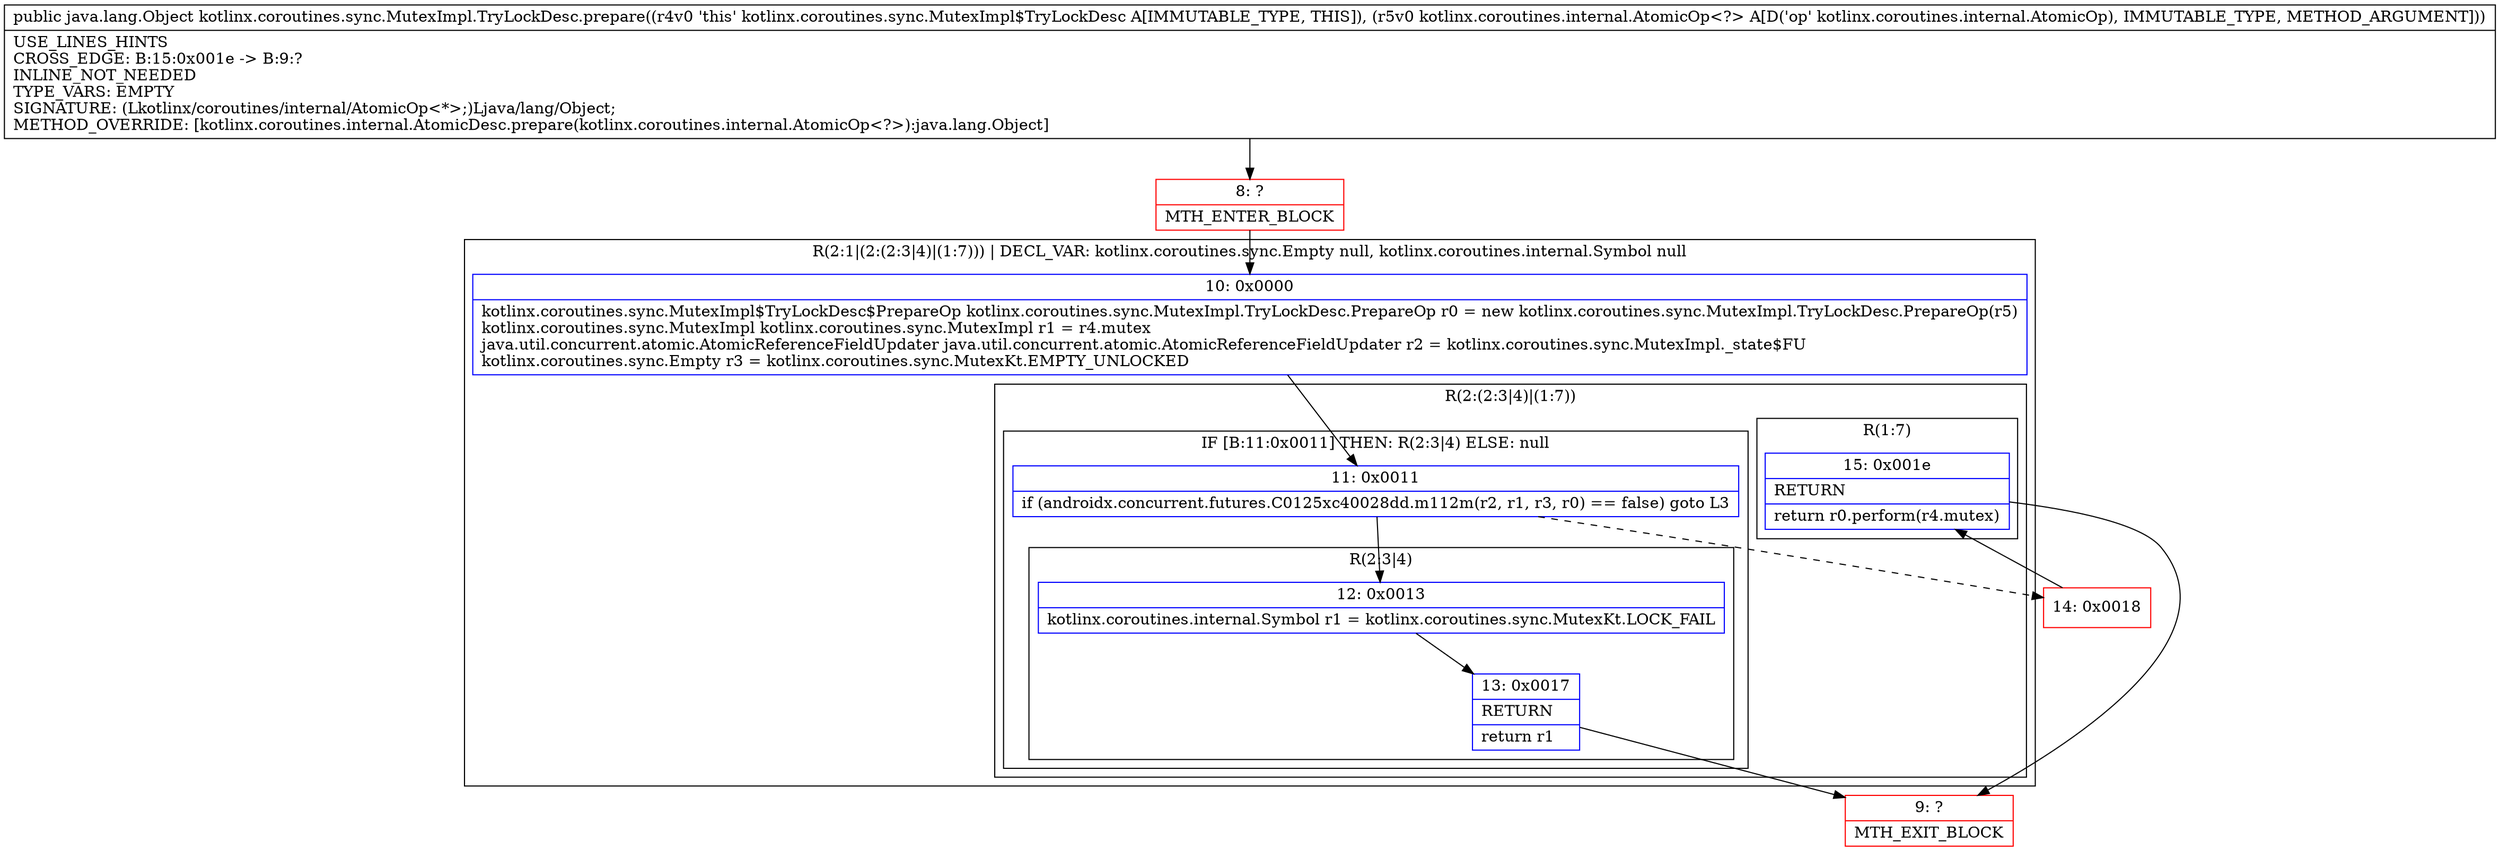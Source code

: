 digraph "CFG forkotlinx.coroutines.sync.MutexImpl.TryLockDesc.prepare(Lkotlinx\/coroutines\/internal\/AtomicOp;)Ljava\/lang\/Object;" {
subgraph cluster_Region_812238907 {
label = "R(2:1|(2:(2:3|4)|(1:7))) | DECL_VAR: kotlinx.coroutines.sync.Empty null, kotlinx.coroutines.internal.Symbol null\l";
node [shape=record,color=blue];
Node_10 [shape=record,label="{10\:\ 0x0000|kotlinx.coroutines.sync.MutexImpl$TryLockDesc$PrepareOp kotlinx.coroutines.sync.MutexImpl.TryLockDesc.PrepareOp r0 = new kotlinx.coroutines.sync.MutexImpl.TryLockDesc.PrepareOp(r5)\lkotlinx.coroutines.sync.MutexImpl kotlinx.coroutines.sync.MutexImpl r1 = r4.mutex\ljava.util.concurrent.atomic.AtomicReferenceFieldUpdater java.util.concurrent.atomic.AtomicReferenceFieldUpdater r2 = kotlinx.coroutines.sync.MutexImpl._state$FU\lkotlinx.coroutines.sync.Empty r3 = kotlinx.coroutines.sync.MutexKt.EMPTY_UNLOCKED\l}"];
subgraph cluster_Region_2139896548 {
label = "R(2:(2:3|4)|(1:7))";
node [shape=record,color=blue];
subgraph cluster_IfRegion_1691105992 {
label = "IF [B:11:0x0011] THEN: R(2:3|4) ELSE: null";
node [shape=record,color=blue];
Node_11 [shape=record,label="{11\:\ 0x0011|if (androidx.concurrent.futures.C0125xc40028dd.m112m(r2, r1, r3, r0) == false) goto L3\l}"];
subgraph cluster_Region_356116223 {
label = "R(2:3|4)";
node [shape=record,color=blue];
Node_12 [shape=record,label="{12\:\ 0x0013|kotlinx.coroutines.internal.Symbol r1 = kotlinx.coroutines.sync.MutexKt.LOCK_FAIL\l}"];
Node_13 [shape=record,label="{13\:\ 0x0017|RETURN\l|return r1\l}"];
}
}
subgraph cluster_Region_210682879 {
label = "R(1:7)";
node [shape=record,color=blue];
Node_15 [shape=record,label="{15\:\ 0x001e|RETURN\l|return r0.perform(r4.mutex)\l}"];
}
}
}
Node_8 [shape=record,color=red,label="{8\:\ ?|MTH_ENTER_BLOCK\l}"];
Node_9 [shape=record,color=red,label="{9\:\ ?|MTH_EXIT_BLOCK\l}"];
Node_14 [shape=record,color=red,label="{14\:\ 0x0018}"];
MethodNode[shape=record,label="{public java.lang.Object kotlinx.coroutines.sync.MutexImpl.TryLockDesc.prepare((r4v0 'this' kotlinx.coroutines.sync.MutexImpl$TryLockDesc A[IMMUTABLE_TYPE, THIS]), (r5v0 kotlinx.coroutines.internal.AtomicOp\<?\> A[D('op' kotlinx.coroutines.internal.AtomicOp), IMMUTABLE_TYPE, METHOD_ARGUMENT]))  | USE_LINES_HINTS\lCROSS_EDGE: B:15:0x001e \-\> B:9:?\lINLINE_NOT_NEEDED\lTYPE_VARS: EMPTY\lSIGNATURE: (Lkotlinx\/coroutines\/internal\/AtomicOp\<*\>;)Ljava\/lang\/Object;\lMETHOD_OVERRIDE: [kotlinx.coroutines.internal.AtomicDesc.prepare(kotlinx.coroutines.internal.AtomicOp\<?\>):java.lang.Object]\l}"];
MethodNode -> Node_8;Node_10 -> Node_11;
Node_11 -> Node_12;
Node_11 -> Node_14[style=dashed];
Node_12 -> Node_13;
Node_13 -> Node_9;
Node_15 -> Node_9;
Node_8 -> Node_10;
Node_14 -> Node_15;
}

